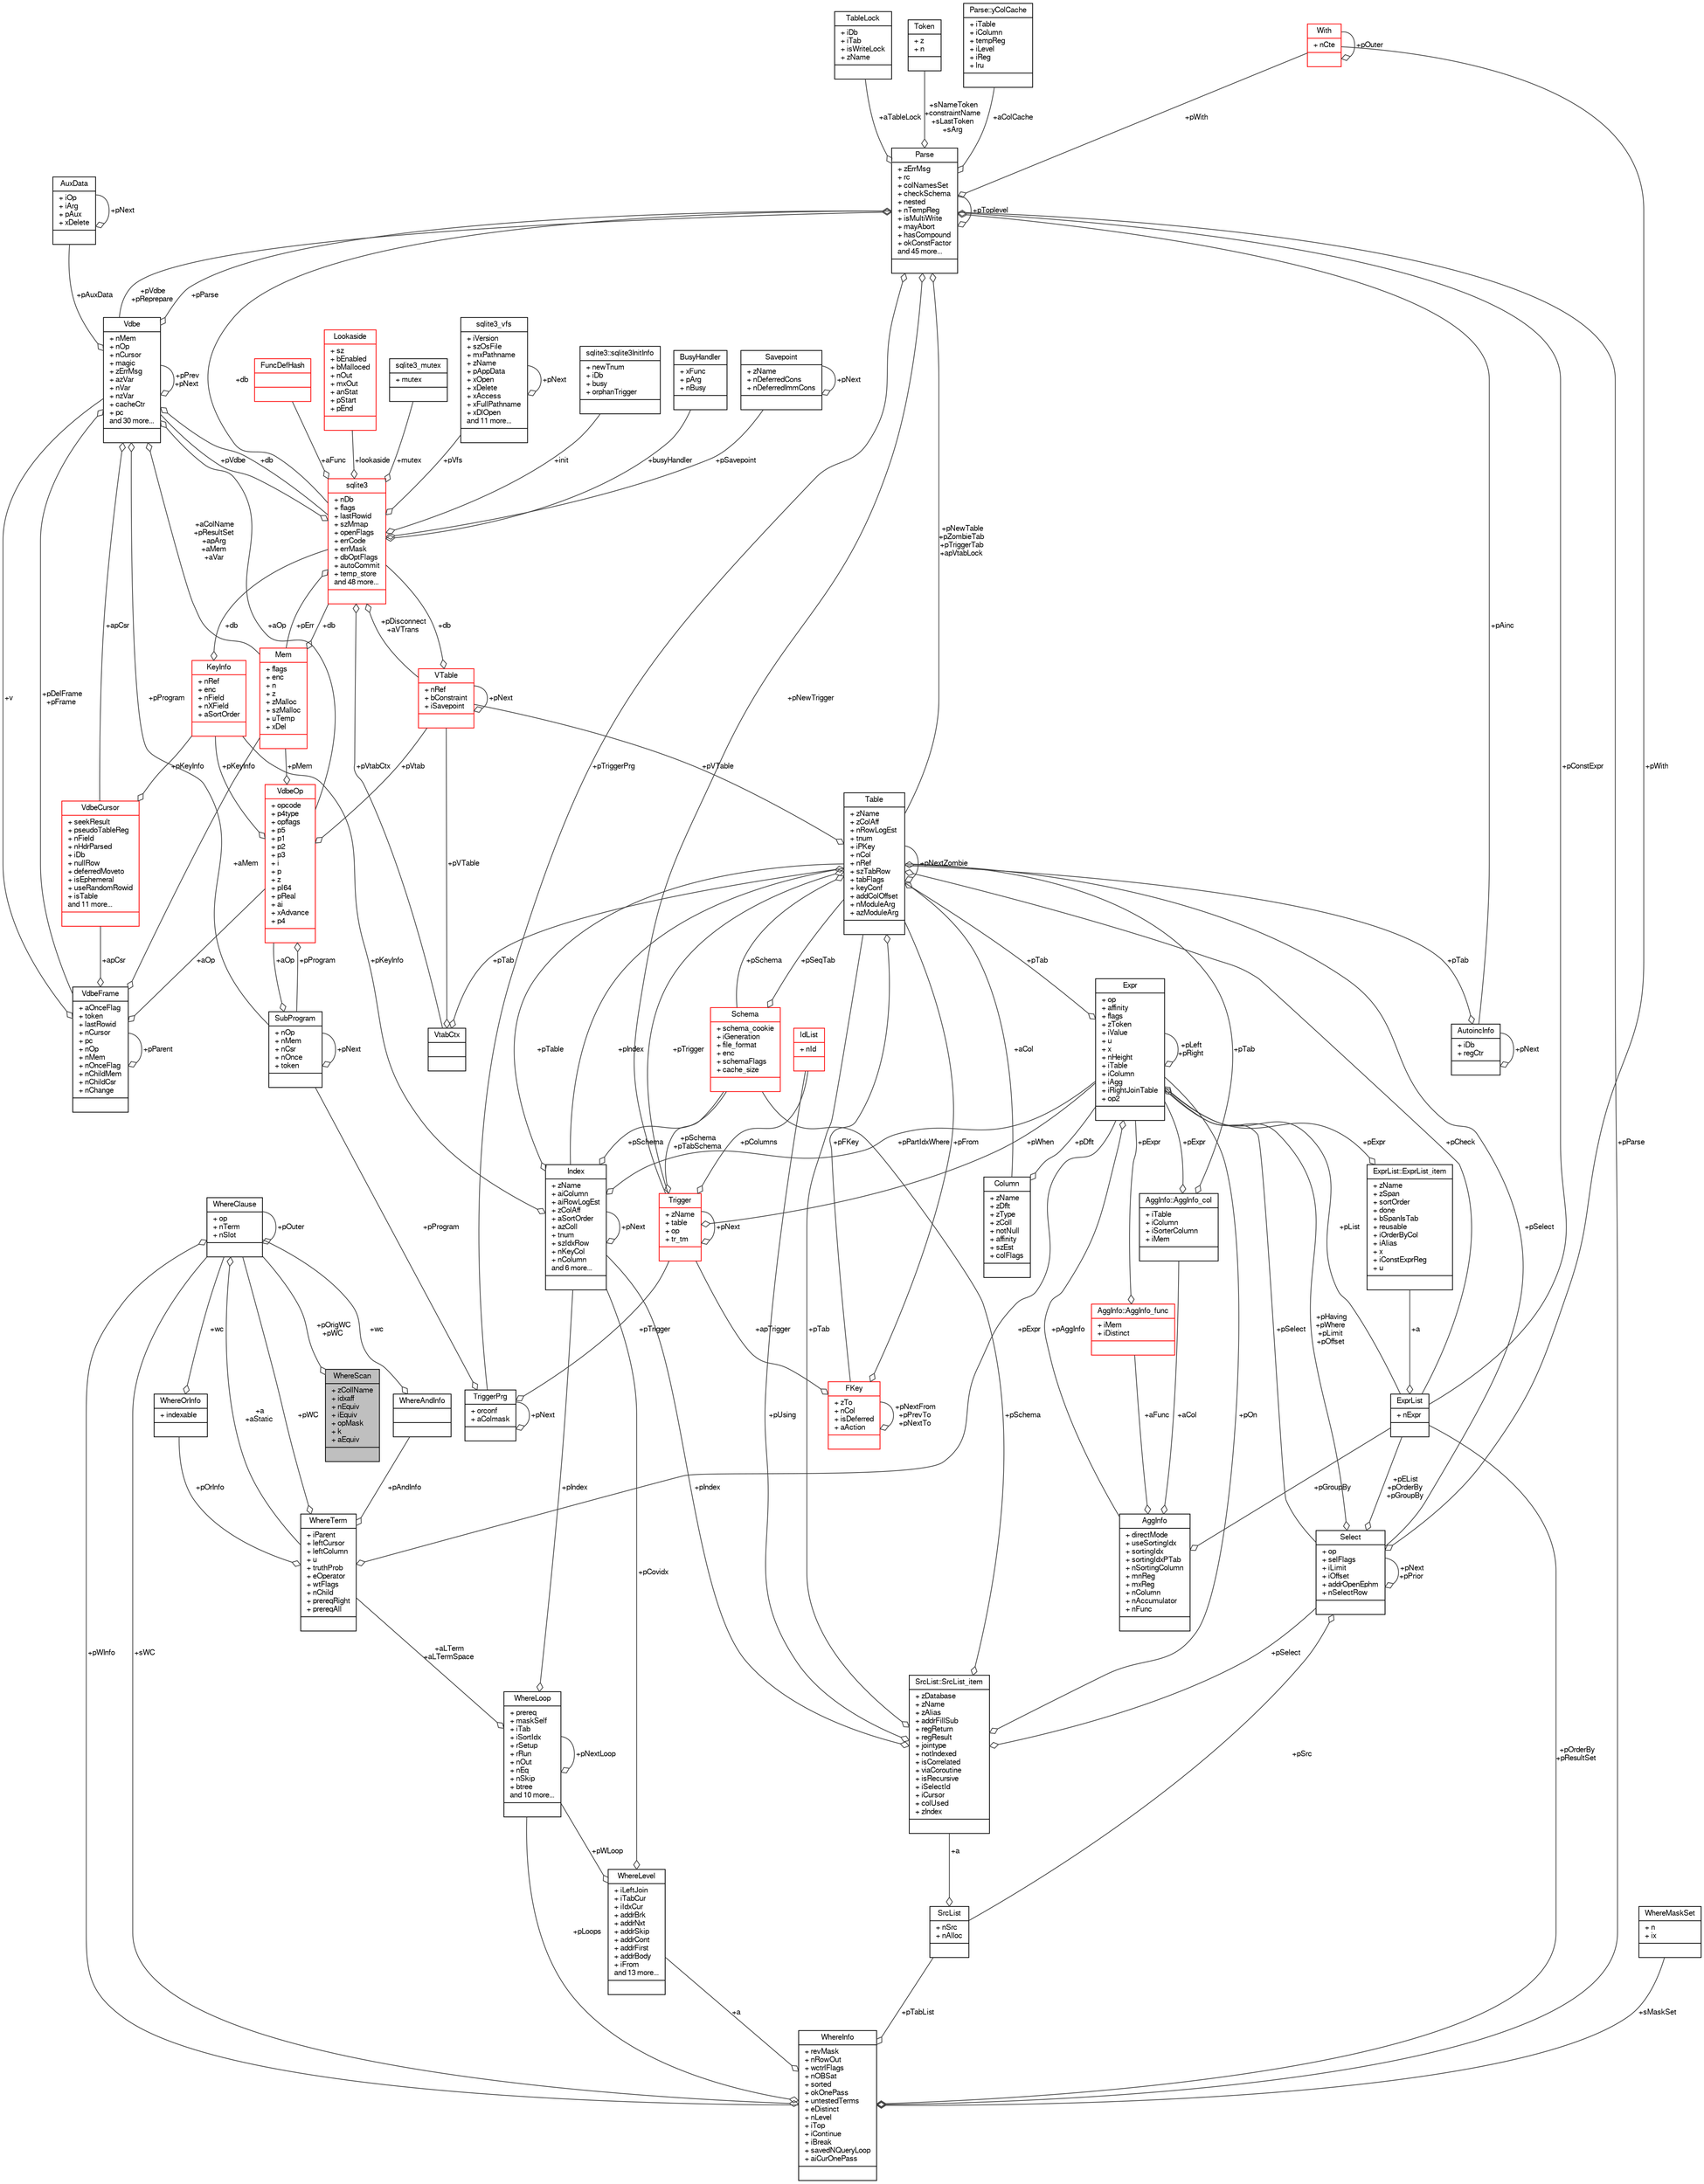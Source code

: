digraph "WhereScan"
{
  edge [fontname="FreeSans",fontsize="10",labelfontname="FreeSans",labelfontsize="10"];
  node [fontname="FreeSans",fontsize="10",shape=record];
  Node1 [label="{WhereScan\n|+ zCollName\l+ idxaff\l+ nEquiv\l+ iEquiv\l+ opMask\l+ k\l+ aEquiv\l|}",height=0.2,width=0.4,color="black", fillcolor="grey75", style="filled", fontcolor="black"];
  Node2 -> Node1 [color="grey25",fontsize="10",style="solid",label=" +pOrigWC\n+pWC" ,arrowhead="odiamond",fontname="FreeSans"];
  Node2 [label="{WhereClause\n|+ op\l+ nTerm\l+ nSlot\l|}",height=0.2,width=0.4,color="black", fillcolor="white", style="filled",URL="$structWhereClause.html"];
  Node3 -> Node2 [color="grey25",fontsize="10",style="solid",label=" +a\n+aStatic" ,arrowhead="odiamond",fontname="FreeSans"];
  Node3 [label="{WhereTerm\n|+ iParent\l+ leftCursor\l+ leftColumn\l+ u\l+ truthProb\l+ eOperator\l+ wtFlags\l+ nChild\l+ prereqRight\l+ prereqAll\l|}",height=0.2,width=0.4,color="black", fillcolor="white", style="filled",URL="$structWhereTerm.html"];
  Node4 -> Node3 [color="grey25",fontsize="10",style="solid",label=" +pAndInfo" ,arrowhead="odiamond",fontname="FreeSans"];
  Node4 [label="{WhereAndInfo\n||}",height=0.2,width=0.4,color="black", fillcolor="white", style="filled",URL="$structWhereAndInfo.html"];
  Node2 -> Node4 [color="grey25",fontsize="10",style="solid",label=" +wc" ,arrowhead="odiamond",fontname="FreeSans"];
  Node5 -> Node3 [color="grey25",fontsize="10",style="solid",label=" +pOrInfo" ,arrowhead="odiamond",fontname="FreeSans"];
  Node5 [label="{WhereOrInfo\n|+ indexable\l|}",height=0.2,width=0.4,color="black", fillcolor="white", style="filled",URL="$structWhereOrInfo.html"];
  Node2 -> Node5 [color="grey25",fontsize="10",style="solid",label=" +wc" ,arrowhead="odiamond",fontname="FreeSans"];
  Node6 -> Node3 [color="grey25",fontsize="10",style="solid",label=" +pExpr" ,arrowhead="odiamond",fontname="FreeSans"];
  Node6 [label="{Expr\n|+ op\l+ affinity\l+ flags\l+ zToken\l+ iValue\l+ u\l+ x\l+ nHeight\l+ iTable\l+ iColumn\l+ iAgg\l+ iRightJoinTable\l+ op2\l|}",height=0.2,width=0.4,color="black", fillcolor="white", style="filled",URL="$structExpr.html"];
  Node7 -> Node6 [color="grey25",fontsize="10",style="solid",label=" +pAggInfo" ,arrowhead="odiamond",fontname="FreeSans"];
  Node7 [label="{AggInfo\n|+ directMode\l+ useSortingIdx\l+ sortingIdx\l+ sortingIdxPTab\l+ nSortingColumn\l+ mnReg\l+ mxReg\l+ nColumn\l+ nAccumulator\l+ nFunc\l|}",height=0.2,width=0.4,color="black", fillcolor="white", style="filled",URL="$structAggInfo.html"];
  Node8 -> Node7 [color="grey25",fontsize="10",style="solid",label=" +aCol" ,arrowhead="odiamond",fontname="FreeSans"];
  Node8 [label="{AggInfo::AggInfo_col\n|+ iTable\l+ iColumn\l+ iSorterColumn\l+ iMem\l|}",height=0.2,width=0.4,color="black", fillcolor="white", style="filled",URL="$structAggInfo_1_1AggInfo__col.html"];
  Node6 -> Node8 [color="grey25",fontsize="10",style="solid",label=" +pExpr" ,arrowhead="odiamond",fontname="FreeSans"];
  Node9 -> Node8 [color="grey25",fontsize="10",style="solid",label=" +pTab" ,arrowhead="odiamond",fontname="FreeSans"];
  Node9 [label="{Table\n|+ zName\l+ zColAff\l+ nRowLogEst\l+ tnum\l+ iPKey\l+ nCol\l+ nRef\l+ szTabRow\l+ tabFlags\l+ keyConf\l+ addColOffset\l+ nModuleArg\l+ azModuleArg\l|}",height=0.2,width=0.4,color="black", fillcolor="white", style="filled",URL="$structTable.html"];
  Node10 -> Node9 [color="grey25",fontsize="10",style="solid",label=" +pSchema" ,arrowhead="odiamond",fontname="FreeSans"];
  Node10 [label="{Schema\n|+ schema_cookie\l+ iGeneration\l+ file_format\l+ enc\l+ schemaFlags\l+ cache_size\l|}",height=0.2,width=0.4,color="red", fillcolor="white", style="filled",URL="$structSchema.html"];
  Node9 -> Node10 [color="grey25",fontsize="10",style="solid",label=" +pSeqTab" ,arrowhead="odiamond",fontname="FreeSans"];
  Node14 -> Node9 [color="grey25",fontsize="10",style="solid",label=" +aCol" ,arrowhead="odiamond",fontname="FreeSans"];
  Node14 [label="{Column\n|+ zName\l+ zDflt\l+ zType\l+ zColl\l+ notNull\l+ affinity\l+ szEst\l+ colFlags\l|}",height=0.2,width=0.4,color="black", fillcolor="white", style="filled",URL="$structColumn.html"];
  Node6 -> Node14 [color="grey25",fontsize="10",style="solid",label=" +pDflt" ,arrowhead="odiamond",fontname="FreeSans"];
  Node15 -> Node9 [color="grey25",fontsize="10",style="solid",label=" +pFKey" ,arrowhead="odiamond",fontname="FreeSans"];
  Node15 [label="{FKey\n|+ zTo\l+ nCol\l+ isDeferred\l+ aAction\l|}",height=0.2,width=0.4,color="red", fillcolor="white", style="filled",URL="$structFKey.html"];
  Node15 -> Node15 [color="grey25",fontsize="10",style="solid",label=" +pNextFrom\n+pPrevTo\n+pNextTo" ,arrowhead="odiamond",fontname="FreeSans"];
  Node9 -> Node15 [color="grey25",fontsize="10",style="solid",label=" +pFrom" ,arrowhead="odiamond",fontname="FreeSans"];
  Node17 -> Node15 [color="grey25",fontsize="10",style="solid",label=" +apTrigger" ,arrowhead="odiamond",fontname="FreeSans"];
  Node17 [label="{Trigger\n|+ zName\l+ table\l+ op\l+ tr_tm\l|}",height=0.2,width=0.4,color="red", fillcolor="white", style="filled",URL="$structTrigger.html"];
  Node10 -> Node17 [color="grey25",fontsize="10",style="solid",label=" +pSchema\n+pTabSchema" ,arrowhead="odiamond",fontname="FreeSans"];
  Node6 -> Node17 [color="grey25",fontsize="10",style="solid",label=" +pWhen" ,arrowhead="odiamond",fontname="FreeSans"];
  Node20 -> Node17 [color="grey25",fontsize="10",style="solid",label=" +pColumns" ,arrowhead="odiamond",fontname="FreeSans"];
  Node20 [label="{IdList\n|+ nId\l|}",height=0.2,width=0.4,color="red", fillcolor="white", style="filled",URL="$structIdList.html"];
  Node17 -> Node17 [color="grey25",fontsize="10",style="solid",label=" +pNext" ,arrowhead="odiamond",fontname="FreeSans"];
  Node40 -> Node9 [color="grey25",fontsize="10",style="solid",label=" +pVTable" ,arrowhead="odiamond",fontname="FreeSans"];
  Node40 [label="{VTable\n|+ nRef\l+ bConstraint\l+ iSavepoint\l|}",height=0.2,width=0.4,color="red", fillcolor="white", style="filled",URL="$structVTable.html"];
  Node31 -> Node40 [color="grey25",fontsize="10",style="solid",label=" +db" ,arrowhead="odiamond",fontname="FreeSans"];
  Node31 [label="{sqlite3\n|+ nDb\l+ flags\l+ lastRowid\l+ szMmap\l+ openFlags\l+ errCode\l+ errMask\l+ dbOptFlags\l+ autoCommit\l+ temp_store\land 48 more...\l|}",height=0.2,width=0.4,color="red", fillcolor="white", style="filled",URL="$structsqlite3.html"];
  Node32 -> Node31 [color="grey25",fontsize="10",style="solid",label=" +pErr" ,arrowhead="odiamond",fontname="FreeSans"];
  Node32 [label="{Mem\n|+ flags\l+ enc\l+ n\l+ z\l+ zMalloc\l+ szMalloc\l+ uTemp\l+ xDel\l|}",height=0.2,width=0.4,color="red", fillcolor="white", style="filled",URL="$structMem.html"];
  Node31 -> Node32 [color="grey25",fontsize="10",style="solid",label=" +db" ,arrowhead="odiamond",fontname="FreeSans"];
  Node35 -> Node31 [color="grey25",fontsize="10",style="solid",label=" +pVdbe" ,arrowhead="odiamond",fontname="FreeSans"];
  Node35 [label="{Vdbe\n|+ nMem\l+ nOp\l+ nCursor\l+ magic\l+ zErrMsg\l+ azVar\l+ nVar\l+ nzVar\l+ cacheCtr\l+ pc\land 30 more...\l|}",height=0.2,width=0.4,color="black", fillcolor="white", style="filled",URL="$structVdbe.html"];
  Node35 -> Node35 [color="grey25",fontsize="10",style="solid",label=" +pPrev\n+pNext" ,arrowhead="odiamond",fontname="FreeSans"];
  Node32 -> Node35 [color="grey25",fontsize="10",style="solid",label=" +aColName\n+pResultSet\n+apArg\n+aMem\n+aVar" ,arrowhead="odiamond",fontname="FreeSans"];
  Node31 -> Node35 [color="grey25",fontsize="10",style="solid",label=" +db" ,arrowhead="odiamond",fontname="FreeSans"];
  Node34 -> Node35 [color="grey25",fontsize="10",style="solid",label=" +pDelFrame\n+pFrame" ,arrowhead="odiamond",fontname="FreeSans"];
  Node34 [label="{VdbeFrame\n|+ aOnceFlag\l+ token\l+ lastRowid\l+ nCursor\l+ pc\l+ nOp\l+ nMem\l+ nOnceFlag\l+ nChildMem\l+ nChildCsr\l+ nChange\l|}",height=0.2,width=0.4,color="black", fillcolor="white", style="filled",URL="$structVdbeFrame.html"];
  Node32 -> Node34 [color="grey25",fontsize="10",style="solid",label=" +aMem" ,arrowhead="odiamond",fontname="FreeSans"];
  Node35 -> Node34 [color="grey25",fontsize="10",style="solid",label=" +v" ,arrowhead="odiamond",fontname="FreeSans"];
  Node34 -> Node34 [color="grey25",fontsize="10",style="solid",label=" +pParent" ,arrowhead="odiamond",fontname="FreeSans"];
  Node46 -> Node34 [color="grey25",fontsize="10",style="solid",label=" +apCsr" ,arrowhead="odiamond",fontname="FreeSans"];
  Node46 [label="{VdbeCursor\n|+ seekResult\l+ pseudoTableReg\l+ nField\l+ nHdrParsed\l+ iDb\l+ nullRow\l+ deferredMoveto\l+ isEphemeral\l+ useRandomRowid\l+ isTable\land 11 more...\l|}",height=0.2,width=0.4,color="red", fillcolor="white", style="filled",URL="$structVdbeCursor.html"];
  Node30 -> Node46 [color="grey25",fontsize="10",style="solid",label=" +pKeyInfo" ,arrowhead="odiamond",fontname="FreeSans"];
  Node30 [label="{KeyInfo\n|+ nRef\l+ enc\l+ nField\l+ nXField\l+ aSortOrder\l|}",height=0.2,width=0.4,color="red", fillcolor="white", style="filled",URL="$structKeyInfo.html"];
  Node31 -> Node30 [color="grey25",fontsize="10",style="solid",label=" +db" ,arrowhead="odiamond",fontname="FreeSans"];
  Node38 -> Node34 [color="grey25",fontsize="10",style="solid",label=" +aOp" ,arrowhead="odiamond",fontname="FreeSans"];
  Node38 [label="{VdbeOp\n|+ opcode\l+ p4type\l+ opflags\l+ p5\l+ p1\l+ p2\l+ p3\l+ i\l+ p\l+ z\l+ pI64\l+ pReal\l+ ai\l+ xAdvance\l+ p4\l|}",height=0.2,width=0.4,color="red", fillcolor="white", style="filled",URL="$structVdbeOp.html"];
  Node32 -> Node38 [color="grey25",fontsize="10",style="solid",label=" +pMem" ,arrowhead="odiamond",fontname="FreeSans"];
  Node40 -> Node38 [color="grey25",fontsize="10",style="solid",label=" +pVtab" ,arrowhead="odiamond",fontname="FreeSans"];
  Node37 -> Node38 [color="grey25",fontsize="10",style="solid",label=" +pProgram" ,arrowhead="odiamond",fontname="FreeSans"];
  Node37 [label="{SubProgram\n|+ nOp\l+ nMem\l+ nCsr\l+ nOnce\l+ token\l|}",height=0.2,width=0.4,color="black", fillcolor="white", style="filled",URL="$structSubProgram.html"];
  Node37 -> Node37 [color="grey25",fontsize="10",style="solid",label=" +pNext" ,arrowhead="odiamond",fontname="FreeSans"];
  Node38 -> Node37 [color="grey25",fontsize="10",style="solid",label=" +aOp" ,arrowhead="odiamond",fontname="FreeSans"];
  Node30 -> Node38 [color="grey25",fontsize="10",style="solid",label=" +pKeyInfo" ,arrowhead="odiamond",fontname="FreeSans"];
  Node36 -> Node35 [color="grey25",fontsize="10",style="solid",label=" +pAuxData" ,arrowhead="odiamond",fontname="FreeSans"];
  Node36 [label="{AuxData\n|+ iOp\l+ iArg\l+ pAux\l+ xDelete\l|}",height=0.2,width=0.4,color="black", fillcolor="white", style="filled",URL="$structAuxData.html"];
  Node36 -> Node36 [color="grey25",fontsize="10",style="solid",label=" +pNext" ,arrowhead="odiamond",fontname="FreeSans"];
  Node37 -> Node35 [color="grey25",fontsize="10",style="solid",label=" +pProgram" ,arrowhead="odiamond",fontname="FreeSans"];
  Node46 -> Node35 [color="grey25",fontsize="10",style="solid",label=" +apCsr" ,arrowhead="odiamond",fontname="FreeSans"];
  Node77 -> Node35 [color="grey25",fontsize="10",style="solid",label=" +pParse" ,arrowhead="odiamond",fontname="FreeSans"];
  Node77 [label="{Parse\n|+ zErrMsg\l+ rc\l+ colNamesSet\l+ checkSchema\l+ nested\l+ nTempReg\l+ isMultiWrite\l+ mayAbort\l+ hasCompound\l+ okConstFactor\land 45 more...\l|}",height=0.2,width=0.4,color="black", fillcolor="white", style="filled",URL="$structParse.html"];
  Node35 -> Node77 [color="grey25",fontsize="10",style="solid",label=" +pVdbe\n+pReprepare" ,arrowhead="odiamond",fontname="FreeSans"];
  Node31 -> Node77 [color="grey25",fontsize="10",style="solid",label=" +db" ,arrowhead="odiamond",fontname="FreeSans"];
  Node78 -> Node77 [color="grey25",fontsize="10",style="solid",label=" +aTableLock" ,arrowhead="odiamond",fontname="FreeSans"];
  Node78 [label="{TableLock\n|+ iDb\l+ iTab\l+ isWriteLock\l+ zName\l|}",height=0.2,width=0.4,color="black", fillcolor="white", style="filled",URL="$structTableLock.html"];
  Node19 -> Node77 [color="grey25",fontsize="10",style="solid",label=" +sNameToken\n+constraintName\n+sLastToken\n+sArg" ,arrowhead="odiamond",fontname="FreeSans"];
  Node19 [label="{Token\n|+ z\l+ n\l|}",height=0.2,width=0.4,color="black", fillcolor="white", style="filled",URL="$structToken.html"];
  Node23 -> Node77 [color="grey25",fontsize="10",style="solid",label=" +pWith" ,arrowhead="odiamond",fontname="FreeSans"];
  Node23 [label="{With\n|+ nCte\l|}",height=0.2,width=0.4,color="red", fillcolor="white", style="filled",URL="$structWith.html"];
  Node23 -> Node23 [color="grey25",fontsize="10",style="solid",label=" +pOuter" ,arrowhead="odiamond",fontname="FreeSans"];
  Node79 -> Node77 [color="grey25",fontsize="10",style="solid",label=" +aColCache" ,arrowhead="odiamond",fontname="FreeSans"];
  Node79 [label="{Parse::yColCache\n|+ iTable\l+ iColumn\l+ tempReg\l+ iLevel\l+ iReg\l+ lru\l|}",height=0.2,width=0.4,color="black", fillcolor="white", style="filled",URL="$structParse_1_1yColCache.html"];
  Node9 -> Node77 [color="grey25",fontsize="10",style="solid",label=" +pNewTable\n+pZombieTab\n+pTriggerTab\n+apVtabLock" ,arrowhead="odiamond",fontname="FreeSans"];
  Node17 -> Node77 [color="grey25",fontsize="10",style="solid",label=" +pNewTrigger" ,arrowhead="odiamond",fontname="FreeSans"];
  Node80 -> Node77 [color="grey25",fontsize="10",style="solid",label=" +pTriggerPrg" ,arrowhead="odiamond",fontname="FreeSans"];
  Node80 [label="{TriggerPrg\n|+ orconf\l+ aColmask\l|}",height=0.2,width=0.4,color="black", fillcolor="white", style="filled",URL="$structTriggerPrg.html"];
  Node37 -> Node80 [color="grey25",fontsize="10",style="solid",label=" +pProgram" ,arrowhead="odiamond",fontname="FreeSans"];
  Node17 -> Node80 [color="grey25",fontsize="10",style="solid",label=" +pTrigger" ,arrowhead="odiamond",fontname="FreeSans"];
  Node80 -> Node80 [color="grey25",fontsize="10",style="solid",label=" +pNext" ,arrowhead="odiamond",fontname="FreeSans"];
  Node81 -> Node77 [color="grey25",fontsize="10",style="solid",label=" +pAinc" ,arrowhead="odiamond",fontname="FreeSans"];
  Node81 [label="{AutoincInfo\n|+ iDb\l+ regCtr\l|}",height=0.2,width=0.4,color="black", fillcolor="white", style="filled",URL="$structAutoincInfo.html"];
  Node9 -> Node81 [color="grey25",fontsize="10",style="solid",label=" +pTab" ,arrowhead="odiamond",fontname="FreeSans"];
  Node81 -> Node81 [color="grey25",fontsize="10",style="solid",label=" +pNext" ,arrowhead="odiamond",fontname="FreeSans"];
  Node25 -> Node77 [color="grey25",fontsize="10",style="solid",label=" +pConstExpr" ,arrowhead="odiamond",fontname="FreeSans"];
  Node25 [label="{ExprList\n|+ nExpr\l|}",height=0.2,width=0.4,color="black", fillcolor="white", style="filled",URL="$structExprList.html"];
  Node26 -> Node25 [color="grey25",fontsize="10",style="solid",label=" +a" ,arrowhead="odiamond",fontname="FreeSans"];
  Node26 [label="{ExprList::ExprList_item\n|+ zName\l+ zSpan\l+ sortOrder\l+ done\l+ bSpanIsTab\l+ reusable\l+ iOrderByCol\l+ iAlias\l+ x\l+ iConstExprReg\l+ u\l|}",height=0.2,width=0.4,color="black", fillcolor="white", style="filled",URL="$structExprList_1_1ExprList__item.html"];
  Node6 -> Node26 [color="grey25",fontsize="10",style="solid",label=" +pExpr" ,arrowhead="odiamond",fontname="FreeSans"];
  Node77 -> Node77 [color="grey25",fontsize="10",style="solid",label=" +pToplevel" ,arrowhead="odiamond",fontname="FreeSans"];
  Node38 -> Node35 [color="grey25",fontsize="10",style="solid",label=" +aOp" ,arrowhead="odiamond",fontname="FreeSans"];
  Node85 -> Node31 [color="grey25",fontsize="10",style="solid",label=" +pSavepoint" ,arrowhead="odiamond",fontname="FreeSans"];
  Node85 [label="{Savepoint\n|+ zName\l+ nDeferredCons\l+ nDeferredImmCons\l|}",height=0.2,width=0.4,color="black", fillcolor="white", style="filled",URL="$structSavepoint.html"];
  Node85 -> Node85 [color="grey25",fontsize="10",style="solid",label=" +pNext" ,arrowhead="odiamond",fontname="FreeSans"];
  Node86 -> Node31 [color="grey25",fontsize="10",style="solid",label=" +aFunc" ,arrowhead="odiamond",fontname="FreeSans"];
  Node86 [label="{FuncDefHash\n||}",height=0.2,width=0.4,color="red", fillcolor="white", style="filled",URL="$structFuncDefHash.html"];
  Node87 -> Node31 [color="grey25",fontsize="10",style="solid",label=" +lookaside" ,arrowhead="odiamond",fontname="FreeSans"];
  Node87 [label="{Lookaside\n|+ sz\l+ bEnabled\l+ bMalloced\l+ nOut\l+ mxOut\l+ anStat\l+ pStart\l+ pEnd\l|}",height=0.2,width=0.4,color="red", fillcolor="white", style="filled",URL="$structLookaside.html"];
  Node51 -> Node31 [color="grey25",fontsize="10",style="solid",label=" +mutex" ,arrowhead="odiamond",fontname="FreeSans"];
  Node51 [label="{sqlite3_mutex\n|+ mutex\l|}",height=0.2,width=0.4,color="black", fillcolor="white", style="filled",URL="$structsqlite3__mutex.html"];
  Node62 -> Node31 [color="grey25",fontsize="10",style="solid",label=" +pVfs" ,arrowhead="odiamond",fontname="FreeSans"];
  Node62 [label="{sqlite3_vfs\n|+ iVersion\l+ szOsFile\l+ mxPathname\l+ zName\l+ pAppData\l+ xOpen\l+ xDelete\l+ xAccess\l+ xFullPathname\l+ xDlOpen\land 11 more...\l|}",height=0.2,width=0.4,color="black", fillcolor="white", style="filled",URL="$structsqlite3__vfs.html"];
  Node62 -> Node62 [color="grey25",fontsize="10",style="solid",label=" +pNext" ,arrowhead="odiamond",fontname="FreeSans"];
  Node89 -> Node31 [color="grey25",fontsize="10",style="solid",label=" +init" ,arrowhead="odiamond",fontname="FreeSans"];
  Node89 [label="{sqlite3::sqlite3InitInfo\n|+ newTnum\l+ iDb\l+ busy\l+ orphanTrigger\l|}",height=0.2,width=0.4,color="black", fillcolor="white", style="filled",URL="$structsqlite3_1_1sqlite3InitInfo.html"];
  Node90 -> Node31 [color="grey25",fontsize="10",style="solid",label=" +busyHandler" ,arrowhead="odiamond",fontname="FreeSans"];
  Node90 [label="{BusyHandler\n|+ xFunc\l+ pArg\l+ nBusy\l|}",height=0.2,width=0.4,color="black", fillcolor="white", style="filled",URL="$structBusyHandler.html"];
  Node91 -> Node31 [color="grey25",fontsize="10",style="solid",label=" +pVtabCtx" ,arrowhead="odiamond",fontname="FreeSans"];
  Node91 [label="{VtabCtx\n||}",height=0.2,width=0.4,color="black", fillcolor="white", style="filled",URL="$structVtabCtx.html"];
  Node40 -> Node91 [color="grey25",fontsize="10",style="solid",label=" +pVTable" ,arrowhead="odiamond",fontname="FreeSans"];
  Node9 -> Node91 [color="grey25",fontsize="10",style="solid",label=" +pTab" ,arrowhead="odiamond",fontname="FreeSans"];
  Node40 -> Node31 [color="grey25",fontsize="10",style="solid",label=" +pDisconnect\n+aVTrans" ,arrowhead="odiamond",fontname="FreeSans"];
  Node40 -> Node40 [color="grey25",fontsize="10",style="solid",label=" +pNext" ,arrowhead="odiamond",fontname="FreeSans"];
  Node9 -> Node9 [color="grey25",fontsize="10",style="solid",label=" +pNextZombie" ,arrowhead="odiamond",fontname="FreeSans"];
  Node17 -> Node9 [color="grey25",fontsize="10",style="solid",label=" +pTrigger" ,arrowhead="odiamond",fontname="FreeSans"];
  Node22 -> Node9 [color="grey25",fontsize="10",style="solid",label=" +pSelect" ,arrowhead="odiamond",fontname="FreeSans"];
  Node22 [label="{Select\n|+ op\l+ selFlags\l+ iLimit\l+ iOffset\l+ addrOpenEphm\l+ nSelectRow\l|}",height=0.2,width=0.4,color="black", fillcolor="white", style="filled",URL="$structSelect.html"];
  Node6 -> Node22 [color="grey25",fontsize="10",style="solid",label=" +pHaving\n+pWhere\n+pLimit\n+pOffset" ,arrowhead="odiamond",fontname="FreeSans"];
  Node23 -> Node22 [color="grey25",fontsize="10",style="solid",label=" +pWith" ,arrowhead="odiamond",fontname="FreeSans"];
  Node22 -> Node22 [color="grey25",fontsize="10",style="solid",label=" +pNext\n+pPrior" ,arrowhead="odiamond",fontname="FreeSans"];
  Node27 -> Node22 [color="grey25",fontsize="10",style="solid",label=" +pSrc" ,arrowhead="odiamond",fontname="FreeSans"];
  Node27 [label="{SrcList\n|+ nSrc\l+ nAlloc\l|}",height=0.2,width=0.4,color="black", fillcolor="white", style="filled",URL="$structSrcList.html"];
  Node28 -> Node27 [color="grey25",fontsize="10",style="solid",label=" +a" ,arrowhead="odiamond",fontname="FreeSans"];
  Node28 [label="{SrcList::SrcList_item\n|+ zDatabase\l+ zName\l+ zAlias\l+ addrFillSub\l+ regReturn\l+ regResult\l+ jointype\l+ notIndexed\l+ isCorrelated\l+ viaCoroutine\l+ isRecursive\l+ iSelectId\l+ iCursor\l+ colUsed\l+ zIndex\l|}",height=0.2,width=0.4,color="black", fillcolor="white", style="filled",URL="$structSrcList_1_1SrcList__item.html"];
  Node10 -> Node28 [color="grey25",fontsize="10",style="solid",label=" +pSchema" ,arrowhead="odiamond",fontname="FreeSans"];
  Node6 -> Node28 [color="grey25",fontsize="10",style="solid",label=" +pOn" ,arrowhead="odiamond",fontname="FreeSans"];
  Node20 -> Node28 [color="grey25",fontsize="10",style="solid",label=" +pUsing" ,arrowhead="odiamond",fontname="FreeSans"];
  Node9 -> Node28 [color="grey25",fontsize="10",style="solid",label=" +pTab" ,arrowhead="odiamond",fontname="FreeSans"];
  Node22 -> Node28 [color="grey25",fontsize="10",style="solid",label=" +pSelect" ,arrowhead="odiamond",fontname="FreeSans"];
  Node29 -> Node28 [color="grey25",fontsize="10",style="solid",label=" +pIndex" ,arrowhead="odiamond",fontname="FreeSans"];
  Node29 [label="{Index\n|+ zName\l+ aiColumn\l+ aiRowLogEst\l+ zColAff\l+ aSortOrder\l+ azColl\l+ tnum\l+ szIdxRow\l+ nKeyCol\l+ nColumn\land 6 more...\l|}",height=0.2,width=0.4,color="black", fillcolor="white", style="filled",URL="$structIndex.html"];
  Node10 -> Node29 [color="grey25",fontsize="10",style="solid",label=" +pSchema" ,arrowhead="odiamond",fontname="FreeSans"];
  Node6 -> Node29 [color="grey25",fontsize="10",style="solid",label=" +pPartIdxWhere" ,arrowhead="odiamond",fontname="FreeSans"];
  Node9 -> Node29 [color="grey25",fontsize="10",style="solid",label=" +pTable" ,arrowhead="odiamond",fontname="FreeSans"];
  Node30 -> Node29 [color="grey25",fontsize="10",style="solid",label=" +pKeyInfo" ,arrowhead="odiamond",fontname="FreeSans"];
  Node29 -> Node29 [color="grey25",fontsize="10",style="solid",label=" +pNext" ,arrowhead="odiamond",fontname="FreeSans"];
  Node25 -> Node22 [color="grey25",fontsize="10",style="solid",label=" +pEList\n+pOrderBy\n+pGroupBy" ,arrowhead="odiamond",fontname="FreeSans"];
  Node25 -> Node9 [color="grey25",fontsize="10",style="solid",label=" +pCheck" ,arrowhead="odiamond",fontname="FreeSans"];
  Node29 -> Node9 [color="grey25",fontsize="10",style="solid",label=" +pIndex" ,arrowhead="odiamond",fontname="FreeSans"];
  Node93 -> Node7 [color="grey25",fontsize="10",style="solid",label=" +aFunc" ,arrowhead="odiamond",fontname="FreeSans"];
  Node93 [label="{AggInfo::AggInfo_func\n|+ iMem\l+ iDistinct\l|}",height=0.2,width=0.4,color="red", fillcolor="white", style="filled",URL="$structAggInfo_1_1AggInfo__func.html"];
  Node6 -> Node93 [color="grey25",fontsize="10",style="solid",label=" +pExpr" ,arrowhead="odiamond",fontname="FreeSans"];
  Node25 -> Node7 [color="grey25",fontsize="10",style="solid",label=" +pGroupBy" ,arrowhead="odiamond",fontname="FreeSans"];
  Node6 -> Node6 [color="grey25",fontsize="10",style="solid",label=" +pLeft\n+pRight" ,arrowhead="odiamond",fontname="FreeSans"];
  Node9 -> Node6 [color="grey25",fontsize="10",style="solid",label=" +pTab" ,arrowhead="odiamond",fontname="FreeSans"];
  Node22 -> Node6 [color="grey25",fontsize="10",style="solid",label=" +pSelect" ,arrowhead="odiamond",fontname="FreeSans"];
  Node25 -> Node6 [color="grey25",fontsize="10",style="solid",label=" +pList" ,arrowhead="odiamond",fontname="FreeSans"];
  Node2 -> Node3 [color="grey25",fontsize="10",style="solid",label=" +pWC" ,arrowhead="odiamond",fontname="FreeSans"];
  Node94 -> Node2 [color="grey25",fontsize="10",style="solid",label=" +pWInfo" ,arrowhead="odiamond",fontname="FreeSans"];
  Node94 [label="{WhereInfo\n|+ revMask\l+ nRowOut\l+ wctrlFlags\l+ nOBSat\l+ sorted\l+ okOnePass\l+ untestedTerms\l+ eDistinct\l+ nLevel\l+ iTop\l+ iContinue\l+ iBreak\l+ savedNQueryLoop\l+ aiCurOnePass\l|}",height=0.2,width=0.4,color="black", fillcolor="white", style="filled",URL="$structWhereInfo.html"];
  Node95 -> Node94 [color="grey25",fontsize="10",style="solid",label=" +pLoops" ,arrowhead="odiamond",fontname="FreeSans"];
  Node95 [label="{WhereLoop\n|+ prereq\l+ maskSelf\l+ iTab\l+ iSortIdx\l+ rSetup\l+ rRun\l+ nOut\l+ nEq\l+ nSkip\l+ btree\land 10 more...\l|}",height=0.2,width=0.4,color="black", fillcolor="white", style="filled",URL="$structWhereLoop.html"];
  Node95 -> Node95 [color="grey25",fontsize="10",style="solid",label=" +pNextLoop" ,arrowhead="odiamond",fontname="FreeSans"];
  Node3 -> Node95 [color="grey25",fontsize="10",style="solid",label=" +aLTerm\n+aLTermSpace" ,arrowhead="odiamond",fontname="FreeSans"];
  Node29 -> Node95 [color="grey25",fontsize="10",style="solid",label=" +pIndex" ,arrowhead="odiamond",fontname="FreeSans"];
  Node2 -> Node94 [color="grey25",fontsize="10",style="solid",label=" +sWC" ,arrowhead="odiamond",fontname="FreeSans"];
  Node96 -> Node94 [color="grey25",fontsize="10",style="solid",label=" +a" ,arrowhead="odiamond",fontname="FreeSans"];
  Node96 [label="{WhereLevel\n|+ iLeftJoin\l+ iTabCur\l+ iIdxCur\l+ addrBrk\l+ addrNxt\l+ addrSkip\l+ addrCont\l+ addrFirst\l+ addrBody\l+ iFrom\land 13 more...\l|}",height=0.2,width=0.4,color="black", fillcolor="white", style="filled",URL="$structWhereLevel.html"];
  Node95 -> Node96 [color="grey25",fontsize="10",style="solid",label=" +pWLoop" ,arrowhead="odiamond",fontname="FreeSans"];
  Node29 -> Node96 [color="grey25",fontsize="10",style="solid",label=" +pCovidx" ,arrowhead="odiamond",fontname="FreeSans"];
  Node97 -> Node94 [color="grey25",fontsize="10",style="solid",label=" +sMaskSet" ,arrowhead="odiamond",fontname="FreeSans"];
  Node97 [label="{WhereMaskSet\n|+ n\l+ ix\l|}",height=0.2,width=0.4,color="black", fillcolor="white", style="filled",URL="$structWhereMaskSet.html"];
  Node27 -> Node94 [color="grey25",fontsize="10",style="solid",label=" +pTabList" ,arrowhead="odiamond",fontname="FreeSans"];
  Node25 -> Node94 [color="grey25",fontsize="10",style="solid",label=" +pOrderBy\n+pResultSet" ,arrowhead="odiamond",fontname="FreeSans"];
  Node77 -> Node94 [color="grey25",fontsize="10",style="solid",label=" +pParse" ,arrowhead="odiamond",fontname="FreeSans"];
  Node2 -> Node2 [color="grey25",fontsize="10",style="solid",label=" +pOuter" ,arrowhead="odiamond",fontname="FreeSans"];
}
